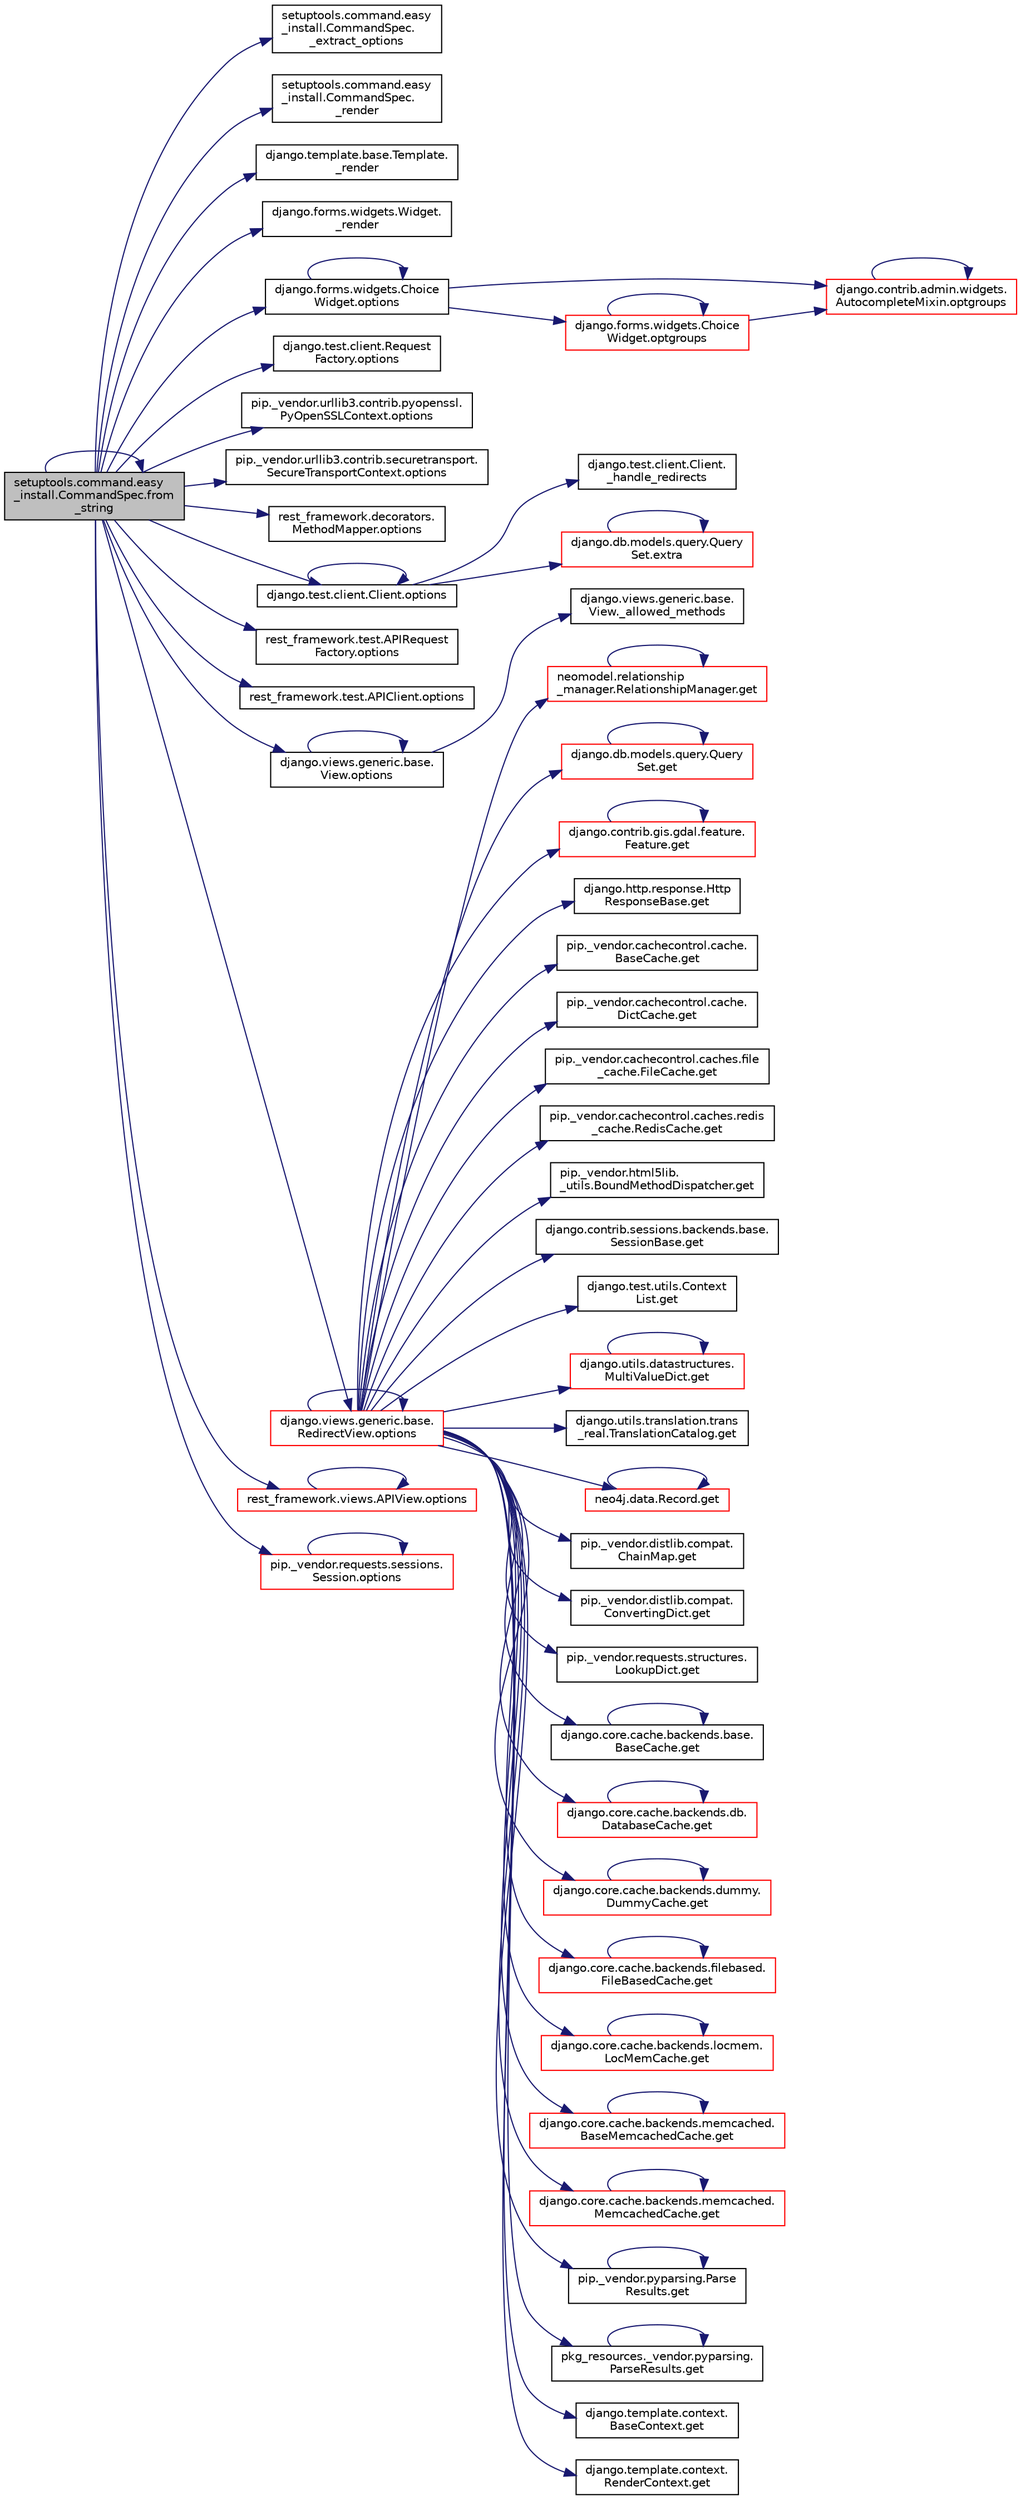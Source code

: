 digraph "setuptools.command.easy_install.CommandSpec.from_string"
{
 // LATEX_PDF_SIZE
  edge [fontname="Helvetica",fontsize="10",labelfontname="Helvetica",labelfontsize="10"];
  node [fontname="Helvetica",fontsize="10",shape=record];
  rankdir="LR";
  Node1 [label="setuptools.command.easy\l_install.CommandSpec.from\l_string",height=0.2,width=0.4,color="black", fillcolor="grey75", style="filled", fontcolor="black",tooltip=" "];
  Node1 -> Node2 [color="midnightblue",fontsize="10",style="solid",fontname="Helvetica"];
  Node2 [label="setuptools.command.easy\l_install.CommandSpec.\l_extract_options",height=0.2,width=0.4,color="black", fillcolor="white", style="filled",URL="$d8/da2/classsetuptools_1_1command_1_1easy__install_1_1_command_spec.html#a76336676aa8d027e73be07eb4202993a",tooltip=" "];
  Node1 -> Node3 [color="midnightblue",fontsize="10",style="solid",fontname="Helvetica"];
  Node3 [label="setuptools.command.easy\l_install.CommandSpec.\l_render",height=0.2,width=0.4,color="black", fillcolor="white", style="filled",URL="$d8/da2/classsetuptools_1_1command_1_1easy__install_1_1_command_spec.html#a684292b83b0c51dad3acc141d7948ac1",tooltip=" "];
  Node1 -> Node4 [color="midnightblue",fontsize="10",style="solid",fontname="Helvetica"];
  Node4 [label="django.template.base.Template.\l_render",height=0.2,width=0.4,color="black", fillcolor="white", style="filled",URL="$d2/dc1/classdjango_1_1template_1_1base_1_1_template.html#a1c0457bef2ee29b2489b0b2f7c5ab2ee",tooltip=" "];
  Node1 -> Node5 [color="midnightblue",fontsize="10",style="solid",fontname="Helvetica"];
  Node5 [label="django.forms.widgets.Widget.\l_render",height=0.2,width=0.4,color="black", fillcolor="white", style="filled",URL="$d4/d5e/classdjango_1_1forms_1_1widgets_1_1_widget.html#a5672969594a7de9aef1311c6833be5d9",tooltip=" "];
  Node1 -> Node1 [color="midnightblue",fontsize="10",style="solid",fontname="Helvetica"];
  Node1 -> Node6 [color="midnightblue",fontsize="10",style="solid",fontname="Helvetica"];
  Node6 [label="django.forms.widgets.Choice\lWidget.options",height=0.2,width=0.4,color="black", fillcolor="white", style="filled",URL="$d5/d18/classdjango_1_1forms_1_1widgets_1_1_choice_widget.html#a40af062eadb43dcc4a326e0e6e66ad78",tooltip=" "];
  Node6 -> Node7 [color="midnightblue",fontsize="10",style="solid",fontname="Helvetica"];
  Node7 [label="django.contrib.admin.widgets.\lAutocompleteMixin.optgroups",height=0.2,width=0.4,color="red", fillcolor="white", style="filled",URL="$de/d3c/classdjango_1_1contrib_1_1admin_1_1widgets_1_1_autocomplete_mixin.html#a8fecb93266bf420ef2ec7c5f6a553573",tooltip=" "];
  Node7 -> Node7 [color="midnightblue",fontsize="10",style="solid",fontname="Helvetica"];
  Node6 -> Node5507 [color="midnightblue",fontsize="10",style="solid",fontname="Helvetica"];
  Node5507 [label="django.forms.widgets.Choice\lWidget.optgroups",height=0.2,width=0.4,color="red", fillcolor="white", style="filled",URL="$d5/d18/classdjango_1_1forms_1_1widgets_1_1_choice_widget.html#a69d858bf11924e506b9973702d2ba075",tooltip=" "];
  Node5507 -> Node7 [color="midnightblue",fontsize="10",style="solid",fontname="Helvetica"];
  Node5507 -> Node5507 [color="midnightblue",fontsize="10",style="solid",fontname="Helvetica"];
  Node6 -> Node6 [color="midnightblue",fontsize="10",style="solid",fontname="Helvetica"];
  Node1 -> Node1533 [color="midnightblue",fontsize="10",style="solid",fontname="Helvetica"];
  Node1533 [label="django.test.client.Request\lFactory.options",height=0.2,width=0.4,color="black", fillcolor="white", style="filled",URL="$db/d7f/classdjango_1_1test_1_1client_1_1_request_factory.html#a3074017fe1473bafd8111cf3db0f4994",tooltip=" "];
  Node1 -> Node1529 [color="midnightblue",fontsize="10",style="solid",fontname="Helvetica"];
  Node1529 [label="pip._vendor.urllib3.contrib.pyopenssl.\lPyOpenSSLContext.options",height=0.2,width=0.4,color="black", fillcolor="white", style="filled",URL="$de/d6e/classpip_1_1__vendor_1_1urllib3_1_1contrib_1_1pyopenssl_1_1_py_open_s_s_l_context.html#aba62a6535e9a714f3ba82260a8401e3d",tooltip=" "];
  Node1 -> Node1530 [color="midnightblue",fontsize="10",style="solid",fontname="Helvetica"];
  Node1530 [label="pip._vendor.urllib3.contrib.securetransport.\lSecureTransportContext.options",height=0.2,width=0.4,color="black", fillcolor="white", style="filled",URL="$d6/d52/classpip_1_1__vendor_1_1urllib3_1_1contrib_1_1securetransport_1_1_secure_transport_context.html#a9442a02c94ce8e39bc9d76962265d6ed",tooltip=" "];
  Node1 -> Node1531 [color="midnightblue",fontsize="10",style="solid",fontname="Helvetica"];
  Node1531 [label="rest_framework.decorators.\lMethodMapper.options",height=0.2,width=0.4,color="black", fillcolor="white", style="filled",URL="$d1/d97/classrest__framework_1_1decorators_1_1_method_mapper.html#a958bf6e0a15c0f7000609dd7f849c1bf",tooltip=" "];
  Node1 -> Node1532 [color="midnightblue",fontsize="10",style="solid",fontname="Helvetica"];
  Node1532 [label="django.test.client.Client.options",height=0.2,width=0.4,color="black", fillcolor="white", style="filled",URL="$d2/d2e/classdjango_1_1test_1_1client_1_1_client.html#a5b3e5328b444683e8158e3cc8f7c5776",tooltip=" "];
  Node1532 -> Node648 [color="midnightblue",fontsize="10",style="solid",fontname="Helvetica"];
  Node648 [label="django.test.client.Client.\l_handle_redirects",height=0.2,width=0.4,color="black", fillcolor="white", style="filled",URL="$d2/d2e/classdjango_1_1test_1_1client_1_1_client.html#a06374d6a7dfc24007b154be9ef296063",tooltip=" "];
  Node1532 -> Node649 [color="midnightblue",fontsize="10",style="solid",fontname="Helvetica"];
  Node649 [label="django.db.models.query.Query\lSet.extra",height=0.2,width=0.4,color="red", fillcolor="white", style="filled",URL="$dd/d94/classdjango_1_1db_1_1models_1_1query_1_1_query_set.html#a1405bbe85d19b17ccd4c18090c8785a4",tooltip=" "];
  Node649 -> Node649 [color="midnightblue",fontsize="10",style="solid",fontname="Helvetica"];
  Node1532 -> Node1532 [color="midnightblue",fontsize="10",style="solid",fontname="Helvetica"];
  Node1 -> Node1537 [color="midnightblue",fontsize="10",style="solid",fontname="Helvetica"];
  Node1537 [label="rest_framework.test.APIRequest\lFactory.options",height=0.2,width=0.4,color="black", fillcolor="white", style="filled",URL="$da/d3c/classrest__framework_1_1test_1_1_a_p_i_request_factory.html#ad16f2fbbbcc0fd0d13e4abf81f445d3d",tooltip=" "];
  Node1 -> Node1538 [color="midnightblue",fontsize="10",style="solid",fontname="Helvetica"];
  Node1538 [label="rest_framework.test.APIClient.options",height=0.2,width=0.4,color="black", fillcolor="white", style="filled",URL="$da/d51/classrest__framework_1_1test_1_1_a_p_i_client.html#a79518a8233d8af44fd9f3977dad816ec",tooltip=" "];
  Node1 -> Node1534 [color="midnightblue",fontsize="10",style="solid",fontname="Helvetica"];
  Node1534 [label="django.views.generic.base.\lView.options",height=0.2,width=0.4,color="black", fillcolor="white", style="filled",URL="$d0/ddc/classdjango_1_1views_1_1generic_1_1base_1_1_view.html#af2e5ef0c238f8ecbde47b709be05ce5b",tooltip=" "];
  Node1534 -> Node1535 [color="midnightblue",fontsize="10",style="solid",fontname="Helvetica"];
  Node1535 [label="django.views.generic.base.\lView._allowed_methods",height=0.2,width=0.4,color="black", fillcolor="white", style="filled",URL="$d0/ddc/classdjango_1_1views_1_1generic_1_1base_1_1_view.html#ae727efb8252a10ae9f39be4ccf36876d",tooltip=" "];
  Node1534 -> Node1534 [color="midnightblue",fontsize="10",style="solid",fontname="Helvetica"];
  Node1 -> Node1536 [color="midnightblue",fontsize="10",style="solid",fontname="Helvetica"];
  Node1536 [label="django.views.generic.base.\lRedirectView.options",height=0.2,width=0.4,color="red", fillcolor="white", style="filled",URL="$dd/dec/classdjango_1_1views_1_1generic_1_1base_1_1_redirect_view.html#a3d98c40d0ae00664fd5789503f4554a3",tooltip=" "];
  Node1536 -> Node516 [color="midnightblue",fontsize="10",style="solid",fontname="Helvetica"];
  Node516 [label="neomodel.relationship\l_manager.RelationshipManager.get",height=0.2,width=0.4,color="red", fillcolor="white", style="filled",URL="$d0/dde/classneomodel_1_1relationship__manager_1_1_relationship_manager.html#a2909eea25dff8a05b1b472fc6ad29569",tooltip=" "];
  Node516 -> Node516 [color="midnightblue",fontsize="10",style="solid",fontname="Helvetica"];
  Node1536 -> Node518 [color="midnightblue",fontsize="10",style="solid",fontname="Helvetica"];
  Node518 [label="django.db.models.query.Query\lSet.get",height=0.2,width=0.4,color="red", fillcolor="white", style="filled",URL="$dd/d94/classdjango_1_1db_1_1models_1_1query_1_1_query_set.html#a01bde5564541ddd1bc0696164e4ef765",tooltip=" "];
  Node518 -> Node518 [color="midnightblue",fontsize="10",style="solid",fontname="Helvetica"];
  Node1536 -> Node584 [color="midnightblue",fontsize="10",style="solid",fontname="Helvetica"];
  Node584 [label="django.contrib.gis.gdal.feature.\lFeature.get",height=0.2,width=0.4,color="red", fillcolor="white", style="filled",URL="$db/d34/classdjango_1_1contrib_1_1gis_1_1gdal_1_1feature_1_1_feature.html#ab4500c05c5b78ad12368c3b4bf68be45",tooltip=" "];
  Node584 -> Node584 [color="midnightblue",fontsize="10",style="solid",fontname="Helvetica"];
  Node1536 -> Node586 [color="midnightblue",fontsize="10",style="solid",fontname="Helvetica"];
  Node586 [label="django.http.response.Http\lResponseBase.get",height=0.2,width=0.4,color="black", fillcolor="white", style="filled",URL="$dd/db4/classdjango_1_1http_1_1response_1_1_http_response_base.html#a53e4d55072f7f59b4d5da8aa6937a08c",tooltip=" "];
  Node1536 -> Node588 [color="midnightblue",fontsize="10",style="solid",fontname="Helvetica"];
  Node588 [label="pip._vendor.cachecontrol.cache.\lBaseCache.get",height=0.2,width=0.4,color="black", fillcolor="white", style="filled",URL="$da/d8a/classpip_1_1__vendor_1_1cachecontrol_1_1cache_1_1_base_cache.html#ad5c273adabffacc22029a8461bdcb8e0",tooltip=" "];
  Node1536 -> Node589 [color="midnightblue",fontsize="10",style="solid",fontname="Helvetica"];
  Node589 [label="pip._vendor.cachecontrol.cache.\lDictCache.get",height=0.2,width=0.4,color="black", fillcolor="white", style="filled",URL="$da/d77/classpip_1_1__vendor_1_1cachecontrol_1_1cache_1_1_dict_cache.html#af092ece36a8cce3cdb2b6e899405819a",tooltip=" "];
  Node1536 -> Node590 [color="midnightblue",fontsize="10",style="solid",fontname="Helvetica"];
  Node590 [label="pip._vendor.cachecontrol.caches.file\l_cache.FileCache.get",height=0.2,width=0.4,color="black", fillcolor="white", style="filled",URL="$d4/d5e/classpip_1_1__vendor_1_1cachecontrol_1_1caches_1_1file__cache_1_1_file_cache.html#abaf8e68f7bf2b7ed1f4f3d19cf8502cc",tooltip=" "];
  Node1536 -> Node591 [color="midnightblue",fontsize="10",style="solid",fontname="Helvetica"];
  Node591 [label="pip._vendor.cachecontrol.caches.redis\l_cache.RedisCache.get",height=0.2,width=0.4,color="black", fillcolor="white", style="filled",URL="$dd/d2e/classpip_1_1__vendor_1_1cachecontrol_1_1caches_1_1redis__cache_1_1_redis_cache.html#a1c0ed79e45aa1435f77660d842d00a6f",tooltip=" "];
  Node1536 -> Node592 [color="midnightblue",fontsize="10",style="solid",fontname="Helvetica"];
  Node592 [label="pip._vendor.html5lib.\l_utils.BoundMethodDispatcher.get",height=0.2,width=0.4,color="black", fillcolor="white", style="filled",URL="$d0/dcf/classpip_1_1__vendor_1_1html5lib_1_1__utils_1_1_bound_method_dispatcher.html#a00c5ddaa9ea9f45725e4700f977a831f",tooltip=" "];
  Node1536 -> Node593 [color="midnightblue",fontsize="10",style="solid",fontname="Helvetica"];
  Node593 [label="django.contrib.sessions.backends.base.\lSessionBase.get",height=0.2,width=0.4,color="black", fillcolor="white", style="filled",URL="$d1/d6e/classdjango_1_1contrib_1_1sessions_1_1backends_1_1base_1_1_session_base.html#ad9d850bf4891a825b3188e5c506f3fc1",tooltip=" "];
  Node1536 -> Node594 [color="midnightblue",fontsize="10",style="solid",fontname="Helvetica"];
  Node594 [label="django.test.utils.Context\lList.get",height=0.2,width=0.4,color="black", fillcolor="white", style="filled",URL="$d6/d8c/classdjango_1_1test_1_1utils_1_1_context_list.html#a6e45a82a318fa4a3b6c52e113af2f21b",tooltip=" "];
  Node1536 -> Node595 [color="midnightblue",fontsize="10",style="solid",fontname="Helvetica"];
  Node595 [label="django.utils.datastructures.\lMultiValueDict.get",height=0.2,width=0.4,color="red", fillcolor="white", style="filled",URL="$d5/d02/classdjango_1_1utils_1_1datastructures_1_1_multi_value_dict.html#a41358543976aa3484020b80a3cc92eed",tooltip=" "];
  Node595 -> Node595 [color="midnightblue",fontsize="10",style="solid",fontname="Helvetica"];
  Node1536 -> Node604 [color="midnightblue",fontsize="10",style="solid",fontname="Helvetica"];
  Node604 [label="django.utils.translation.trans\l_real.TranslationCatalog.get",height=0.2,width=0.4,color="black", fillcolor="white", style="filled",URL="$dd/d59/classdjango_1_1utils_1_1translation_1_1trans__real_1_1_translation_catalog.html#a655b10c540d01b4f4ddb2aca06d4ceaa",tooltip=" "];
  Node1536 -> Node605 [color="midnightblue",fontsize="10",style="solid",fontname="Helvetica"];
  Node605 [label="neo4j.data.Record.get",height=0.2,width=0.4,color="red", fillcolor="white", style="filled",URL="$d8/da3/classneo4j_1_1data_1_1_record.html#aed4b63e2e470f8a61ebac3a66eced8a1",tooltip=" "];
  Node605 -> Node605 [color="midnightblue",fontsize="10",style="solid",fontname="Helvetica"];
  Node1536 -> Node607 [color="midnightblue",fontsize="10",style="solid",fontname="Helvetica"];
  Node607 [label="pip._vendor.distlib.compat.\lChainMap.get",height=0.2,width=0.4,color="black", fillcolor="white", style="filled",URL="$d2/d2d/classpip_1_1__vendor_1_1distlib_1_1compat_1_1_chain_map.html#a657b681156ad31c3b7391fcfdfd0bc5f",tooltip=" "];
  Node1536 -> Node608 [color="midnightblue",fontsize="10",style="solid",fontname="Helvetica"];
  Node608 [label="pip._vendor.distlib.compat.\lConvertingDict.get",height=0.2,width=0.4,color="black", fillcolor="white", style="filled",URL="$db/dd5/classpip_1_1__vendor_1_1distlib_1_1compat_1_1_converting_dict.html#acc9b853aa7f196de678588c6234fa60c",tooltip=" "];
  Node1536 -> Node609 [color="midnightblue",fontsize="10",style="solid",fontname="Helvetica"];
  Node609 [label="pip._vendor.requests.structures.\lLookupDict.get",height=0.2,width=0.4,color="black", fillcolor="white", style="filled",URL="$d9/d61/classpip_1_1__vendor_1_1requests_1_1structures_1_1_lookup_dict.html#aefa5cb718796e979a5b682650a777897",tooltip=" "];
  Node1536 -> Node610 [color="midnightblue",fontsize="10",style="solid",fontname="Helvetica"];
  Node610 [label="django.core.cache.backends.base.\lBaseCache.get",height=0.2,width=0.4,color="black", fillcolor="white", style="filled",URL="$d0/d87/classdjango_1_1core_1_1cache_1_1backends_1_1base_1_1_base_cache.html#a0a473e1dcd35311dcb28c4cfe9062a7c",tooltip=" "];
  Node610 -> Node610 [color="midnightblue",fontsize="10",style="solid",fontname="Helvetica"];
  Node1536 -> Node611 [color="midnightblue",fontsize="10",style="solid",fontname="Helvetica"];
  Node611 [label="django.core.cache.backends.db.\lDatabaseCache.get",height=0.2,width=0.4,color="red", fillcolor="white", style="filled",URL="$d7/dcb/classdjango_1_1core_1_1cache_1_1backends_1_1db_1_1_database_cache.html#a03d4078968b2b287d4b9fbc438a54732",tooltip=" "];
  Node611 -> Node611 [color="midnightblue",fontsize="10",style="solid",fontname="Helvetica"];
  Node1536 -> Node613 [color="midnightblue",fontsize="10",style="solid",fontname="Helvetica"];
  Node613 [label="django.core.cache.backends.dummy.\lDummyCache.get",height=0.2,width=0.4,color="red", fillcolor="white", style="filled",URL="$d6/db9/classdjango_1_1core_1_1cache_1_1backends_1_1dummy_1_1_dummy_cache.html#a0fc74695be5f1d34eaae4f5455edbd0d",tooltip=" "];
  Node613 -> Node613 [color="midnightblue",fontsize="10",style="solid",fontname="Helvetica"];
  Node1536 -> Node614 [color="midnightblue",fontsize="10",style="solid",fontname="Helvetica"];
  Node614 [label="django.core.cache.backends.filebased.\lFileBasedCache.get",height=0.2,width=0.4,color="red", fillcolor="white", style="filled",URL="$df/d01/classdjango_1_1core_1_1cache_1_1backends_1_1filebased_1_1_file_based_cache.html#aee07c708ef839b9d59cb4a96c9236e1d",tooltip=" "];
  Node614 -> Node614 [color="midnightblue",fontsize="10",style="solid",fontname="Helvetica"];
  Node1536 -> Node616 [color="midnightblue",fontsize="10",style="solid",fontname="Helvetica"];
  Node616 [label="django.core.cache.backends.locmem.\lLocMemCache.get",height=0.2,width=0.4,color="red", fillcolor="white", style="filled",URL="$de/d7d/classdjango_1_1core_1_1cache_1_1backends_1_1locmem_1_1_loc_mem_cache.html#aee6e4a6fe8779d9f0013121059401510",tooltip=" "];
  Node616 -> Node616 [color="midnightblue",fontsize="10",style="solid",fontname="Helvetica"];
  Node1536 -> Node620 [color="midnightblue",fontsize="10",style="solid",fontname="Helvetica"];
  Node620 [label="django.core.cache.backends.memcached.\lBaseMemcachedCache.get",height=0.2,width=0.4,color="red", fillcolor="white", style="filled",URL="$d3/d36/classdjango_1_1core_1_1cache_1_1backends_1_1memcached_1_1_base_memcached_cache.html#a5eb7dd71de7705fc8cba12fc5d441cd7",tooltip=" "];
  Node620 -> Node620 [color="midnightblue",fontsize="10",style="solid",fontname="Helvetica"];
  Node1536 -> Node621 [color="midnightblue",fontsize="10",style="solid",fontname="Helvetica"];
  Node621 [label="django.core.cache.backends.memcached.\lMemcachedCache.get",height=0.2,width=0.4,color="red", fillcolor="white", style="filled",URL="$dd/d33/classdjango_1_1core_1_1cache_1_1backends_1_1memcached_1_1_memcached_cache.html#a4fffdac71b14afe3d1ab61082c70a179",tooltip=" "];
  Node621 -> Node621 [color="midnightblue",fontsize="10",style="solid",fontname="Helvetica"];
  Node1536 -> Node622 [color="midnightblue",fontsize="10",style="solid",fontname="Helvetica"];
  Node622 [label="pip._vendor.pyparsing.Parse\lResults.get",height=0.2,width=0.4,color="black", fillcolor="white", style="filled",URL="$d3/d5b/classpip_1_1__vendor_1_1pyparsing_1_1_parse_results.html#a4b1f1a59eee38d7114c9f5dfe95e6116",tooltip=" "];
  Node622 -> Node622 [color="midnightblue",fontsize="10",style="solid",fontname="Helvetica"];
  Node1536 -> Node669 [color="midnightblue",fontsize="10",style="solid",fontname="Helvetica"];
  Node669 [label="pkg_resources._vendor.pyparsing.\lParseResults.get",height=0.2,width=0.4,color="black", fillcolor="white", style="filled",URL="$d3/d93/classpkg__resources_1_1__vendor_1_1pyparsing_1_1_parse_results.html#a2ebba8b6bb0c2553f02fa40912e5d830",tooltip=" "];
  Node669 -> Node669 [color="midnightblue",fontsize="10",style="solid",fontname="Helvetica"];
  Node1536 -> Node623 [color="midnightblue",fontsize="10",style="solid",fontname="Helvetica"];
  Node623 [label="django.template.context.\lBaseContext.get",height=0.2,width=0.4,color="black", fillcolor="white", style="filled",URL="$d9/da5/classdjango_1_1template_1_1context_1_1_base_context.html#a4ead524fe2075895abf32b53ab2f39a4",tooltip=" "];
  Node1536 -> Node624 [color="midnightblue",fontsize="10",style="solid",fontname="Helvetica"];
  Node624 [label="django.template.context.\lRenderContext.get",height=0.2,width=0.4,color="black", fillcolor="white", style="filled",URL="$d3/d07/classdjango_1_1template_1_1context_1_1_render_context.html#ae01ec790a7ad3a185865ff7e28553384",tooltip=" "];
  Node1536 -> Node1536 [color="midnightblue",fontsize="10",style="solid",fontname="Helvetica"];
  Node1 -> Node1539 [color="midnightblue",fontsize="10",style="solid",fontname="Helvetica"];
  Node1539 [label="rest_framework.views.APIView.options",height=0.2,width=0.4,color="red", fillcolor="white", style="filled",URL="$d3/d7d/classrest__framework_1_1views_1_1_a_p_i_view.html#ae71062d24bd6dbb74136be47f35ac42f",tooltip=" "];
  Node1539 -> Node1539 [color="midnightblue",fontsize="10",style="solid",fontname="Helvetica"];
  Node1 -> Node1542 [color="midnightblue",fontsize="10",style="solid",fontname="Helvetica"];
  Node1542 [label="pip._vendor.requests.sessions.\lSession.options",height=0.2,width=0.4,color="red", fillcolor="white", style="filled",URL="$da/de9/classpip_1_1__vendor_1_1requests_1_1sessions_1_1_session.html#a782817284df10ee3d0c9a656670017b6",tooltip=" "];
  Node1542 -> Node1542 [color="midnightblue",fontsize="10",style="solid",fontname="Helvetica"];
}

